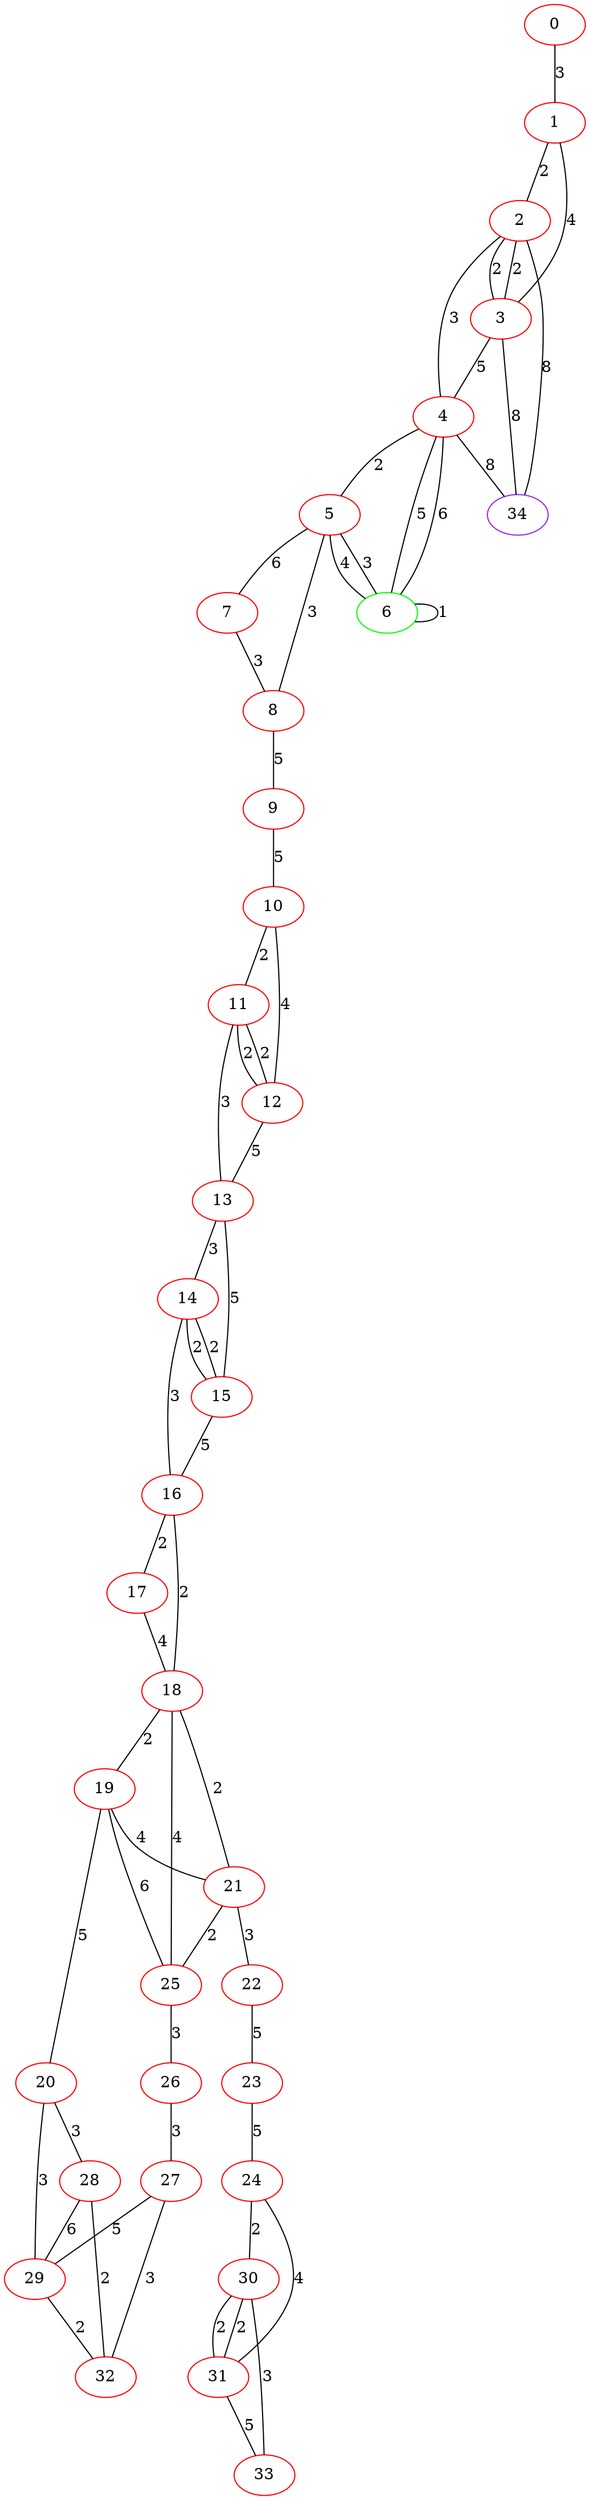 graph "" {
0 [color=red, weight=1];
1 [color=red, weight=1];
2 [color=red, weight=1];
3 [color=red, weight=1];
4 [color=red, weight=1];
5 [color=red, weight=1];
6 [color=green, weight=2];
7 [color=red, weight=1];
8 [color=red, weight=1];
9 [color=red, weight=1];
10 [color=red, weight=1];
11 [color=red, weight=1];
12 [color=red, weight=1];
13 [color=red, weight=1];
14 [color=red, weight=1];
15 [color=red, weight=1];
16 [color=red, weight=1];
17 [color=red, weight=1];
18 [color=red, weight=1];
19 [color=red, weight=1];
20 [color=red, weight=1];
21 [color=red, weight=1];
22 [color=red, weight=1];
23 [color=red, weight=1];
24 [color=red, weight=1];
25 [color=red, weight=1];
26 [color=red, weight=1];
27 [color=red, weight=1];
28 [color=red, weight=1];
29 [color=red, weight=1];
30 [color=red, weight=1];
31 [color=red, weight=1];
32 [color=red, weight=1];
33 [color=red, weight=1];
34 [color=purple, weight=4];
0 -- 1  [key=0, label=3];
1 -- 2  [key=0, label=2];
1 -- 3  [key=0, label=4];
2 -- 34  [key=0, label=8];
2 -- 3  [key=0, label=2];
2 -- 3  [key=1, label=2];
2 -- 4  [key=0, label=3];
3 -- 4  [key=0, label=5];
3 -- 34  [key=0, label=8];
4 -- 34  [key=0, label=8];
4 -- 5  [key=0, label=2];
4 -- 6  [key=0, label=5];
4 -- 6  [key=1, label=6];
5 -- 8  [key=0, label=3];
5 -- 6  [key=0, label=3];
5 -- 6  [key=1, label=4];
5 -- 7  [key=0, label=6];
6 -- 6  [key=0, label=1];
7 -- 8  [key=0, label=3];
8 -- 9  [key=0, label=5];
9 -- 10  [key=0, label=5];
10 -- 11  [key=0, label=2];
10 -- 12  [key=0, label=4];
11 -- 12  [key=0, label=2];
11 -- 12  [key=1, label=2];
11 -- 13  [key=0, label=3];
12 -- 13  [key=0, label=5];
13 -- 14  [key=0, label=3];
13 -- 15  [key=0, label=5];
14 -- 16  [key=0, label=3];
14 -- 15  [key=0, label=2];
14 -- 15  [key=1, label=2];
15 -- 16  [key=0, label=5];
16 -- 17  [key=0, label=2];
16 -- 18  [key=0, label=2];
17 -- 18  [key=0, label=4];
18 -- 19  [key=0, label=2];
18 -- 21  [key=0, label=2];
18 -- 25  [key=0, label=4];
19 -- 25  [key=0, label=6];
19 -- 20  [key=0, label=5];
19 -- 21  [key=0, label=4];
20 -- 28  [key=0, label=3];
20 -- 29  [key=0, label=3];
21 -- 25  [key=0, label=2];
21 -- 22  [key=0, label=3];
22 -- 23  [key=0, label=5];
23 -- 24  [key=0, label=5];
24 -- 31  [key=0, label=4];
24 -- 30  [key=0, label=2];
25 -- 26  [key=0, label=3];
26 -- 27  [key=0, label=3];
27 -- 32  [key=0, label=3];
27 -- 29  [key=0, label=5];
28 -- 32  [key=0, label=2];
28 -- 29  [key=0, label=6];
29 -- 32  [key=0, label=2];
30 -- 33  [key=0, label=3];
30 -- 31  [key=0, label=2];
30 -- 31  [key=1, label=2];
31 -- 33  [key=0, label=5];
}
